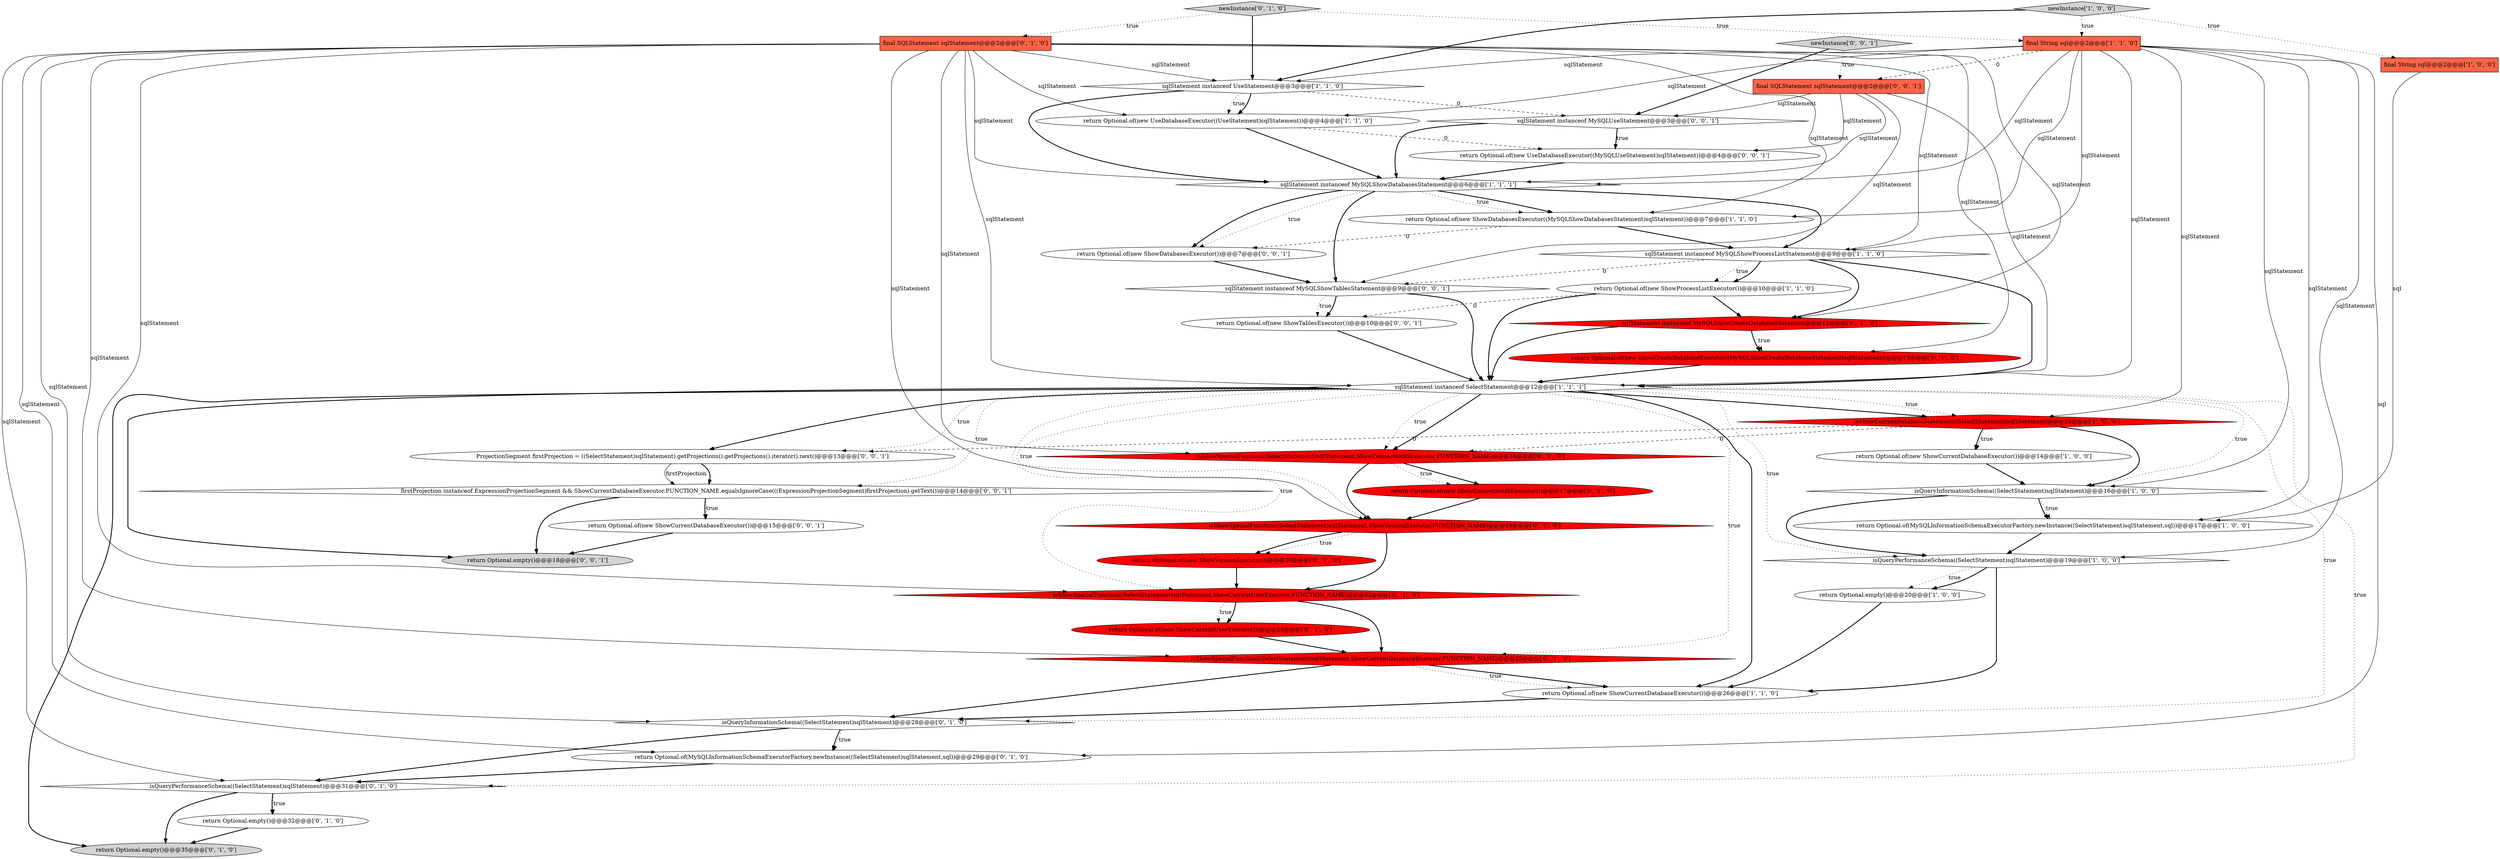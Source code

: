 digraph {
18 [style = filled, label = "return Optional.empty()@@@32@@@['0', '1', '0']", fillcolor = white, shape = ellipse image = "AAA0AAABBB2BBB"];
20 [style = filled, label = "isShowSpecialFunction((SelectStatement)sqlStatement,ShowConnectionIdExecutor.FUNCTION_NAME)@@@16@@@['0', '1', '0']", fillcolor = red, shape = diamond image = "AAA1AAABBB2BBB"];
3 [style = filled, label = "return Optional.of(new ShowProcessListExecutor())@@@10@@@['1', '1', '0']", fillcolor = white, shape = ellipse image = "AAA0AAABBB1BBB"];
39 [style = filled, label = "return Optional.of(new ShowTablesExecutor())@@@10@@@['0', '0', '1']", fillcolor = white, shape = ellipse image = "AAA0AAABBB3BBB"];
5 [style = filled, label = "return Optional.of(new ShowCurrentDatabaseExecutor())@@@26@@@['1', '1', '0']", fillcolor = white, shape = ellipse image = "AAA0AAABBB1BBB"];
9 [style = filled, label = "return Optional.of(new ShowDatabasesExecutor((MySQLShowDatabasesStatement)sqlStatement))@@@7@@@['1', '1', '0']", fillcolor = white, shape = ellipse image = "AAA0AAABBB1BBB"];
24 [style = filled, label = "isShowSpecialFunction((SelectStatement)sqlStatement,ShowVersionExecutor.FUNCTION_NAME)@@@19@@@['0', '1', '0']", fillcolor = red, shape = diamond image = "AAA1AAABBB2BBB"];
11 [style = filled, label = "isQueryPerformanceSchema((SelectStatement)sqlStatement)@@@19@@@['1', '0', '0']", fillcolor = white, shape = diamond image = "AAA0AAABBB1BBB"];
28 [style = filled, label = "sqlStatement instanceof MySQLShowCreateDatabaseStatement@@@12@@@['0', '1', '0']", fillcolor = red, shape = diamond image = "AAA1AAABBB2BBB"];
0 [style = filled, label = "sqlStatement instanceof UseStatement@@@3@@@['1', '1', '0']", fillcolor = white, shape = diamond image = "AAA0AAABBB1BBB"];
23 [style = filled, label = "isQueryInformationSchema((SelectStatement)sqlStatement)@@@28@@@['0', '1', '0']", fillcolor = white, shape = diamond image = "AAA0AAABBB2BBB"];
27 [style = filled, label = "isShowSpecialFunction((SelectStatement)sqlStatement,ShowCurrentDatabaseExecutor.FUNCTION_NAME)@@@25@@@['0', '1', '0']", fillcolor = red, shape = diamond image = "AAA1AAABBB2BBB"];
2 [style = filled, label = "return Optional.of(MySQLInformationSchemaExecutorFactory.newInstance((SelectStatement)sqlStatement,sql))@@@17@@@['1', '0', '0']", fillcolor = white, shape = ellipse image = "AAA0AAABBB1BBB"];
12 [style = filled, label = "return Optional.empty()@@@20@@@['1', '0', '0']", fillcolor = white, shape = ellipse image = "AAA0AAABBB1BBB"];
33 [style = filled, label = "return Optional.empty()@@@18@@@['0', '0', '1']", fillcolor = lightgray, shape = ellipse image = "AAA0AAABBB3BBB"];
8 [style = filled, label = "sqlStatement instanceof SelectStatement@@@12@@@['1', '1', '1']", fillcolor = white, shape = diamond image = "AAA0AAABBB1BBB"];
16 [style = filled, label = "final String sql@@@2@@@['1', '1', '0']", fillcolor = tomato, shape = box image = "AAA0AAABBB1BBB"];
13 [style = filled, label = "final String sql@@@2@@@['1', '0', '0']", fillcolor = tomato, shape = box image = "AAA0AAABBB1BBB"];
10 [style = filled, label = "return Optional.of(new ShowCurrentDatabaseExecutor())@@@14@@@['1', '0', '0']", fillcolor = white, shape = ellipse image = "AAA0AAABBB1BBB"];
4 [style = filled, label = "isQueryInformationSchema((SelectStatement)sqlStatement)@@@16@@@['1', '0', '0']", fillcolor = white, shape = diamond image = "AAA0AAABBB1BBB"];
30 [style = filled, label = "return Optional.of(MySQLInformationSchemaExecutorFactory.newInstance((SelectStatement)sqlStatement,sql))@@@29@@@['0', '1', '0']", fillcolor = white, shape = ellipse image = "AAA0AAABBB2BBB"];
6 [style = filled, label = "sqlStatement instanceof MySQLShowDatabasesStatement@@@6@@@['1', '1', '1']", fillcolor = white, shape = diamond image = "AAA0AAABBB1BBB"];
14 [style = filled, label = "isShowCurrentDatabaseStatement((SelectStatement)sqlStatement)@@@13@@@['1', '0', '0']", fillcolor = red, shape = diamond image = "AAA1AAABBB1BBB"];
42 [style = filled, label = "firstProjection instanceof ExpressionProjectionSegment && ShowCurrentDatabaseExecutor.FUNCTION_NAME.equalsIgnoreCase(((ExpressionProjectionSegment)firstProjection).getText())@@@14@@@['0', '0', '1']", fillcolor = white, shape = diamond image = "AAA0AAABBB3BBB"];
7 [style = filled, label = "return Optional.of(new UseDatabaseExecutor((UseStatement)sqlStatement))@@@4@@@['1', '1', '0']", fillcolor = white, shape = ellipse image = "AAA0AAABBB1BBB"];
21 [style = filled, label = "final SQLStatement sqlStatement@@@2@@@['0', '1', '0']", fillcolor = tomato, shape = box image = "AAA0AAABBB2BBB"];
40 [style = filled, label = "return Optional.of(new ShowDatabasesExecutor())@@@7@@@['0', '0', '1']", fillcolor = white, shape = ellipse image = "AAA0AAABBB3BBB"];
25 [style = filled, label = "return Optional.of(new ShowCurrentUserExecutor())@@@23@@@['0', '1', '0']", fillcolor = red, shape = ellipse image = "AAA1AAABBB2BBB"];
31 [style = filled, label = "newInstance['0', '1', '0']", fillcolor = lightgray, shape = diamond image = "AAA0AAABBB2BBB"];
15 [style = filled, label = "newInstance['1', '0', '0']", fillcolor = lightgray, shape = diamond image = "AAA0AAABBB1BBB"];
1 [style = filled, label = "sqlStatement instanceof MySQLShowProcessListStatement@@@9@@@['1', '1', '0']", fillcolor = white, shape = diamond image = "AAA0AAABBB1BBB"];
29 [style = filled, label = "return Optional.of(new ShowConnectionIdExecutor())@@@17@@@['0', '1', '0']", fillcolor = red, shape = ellipse image = "AAA1AAABBB2BBB"];
35 [style = filled, label = "sqlStatement instanceof MySQLUseStatement@@@3@@@['0', '0', '1']", fillcolor = white, shape = diamond image = "AAA0AAABBB3BBB"];
19 [style = filled, label = "return Optional.of(new ShowCreateDatabaseExecutor((MySQLShowCreateDatabaseStatement)sqlStatement))@@@13@@@['0', '1', '0']", fillcolor = red, shape = ellipse image = "AAA1AAABBB2BBB"];
36 [style = filled, label = "return Optional.of(new UseDatabaseExecutor((MySQLUseStatement)sqlStatement))@@@4@@@['0', '0', '1']", fillcolor = white, shape = ellipse image = "AAA0AAABBB3BBB"];
41 [style = filled, label = "newInstance['0', '0', '1']", fillcolor = lightgray, shape = diamond image = "AAA0AAABBB3BBB"];
37 [style = filled, label = "final SQLStatement sqlStatement@@@2@@@['0', '0', '1']", fillcolor = tomato, shape = box image = "AAA0AAABBB3BBB"];
38 [style = filled, label = "return Optional.of(new ShowCurrentDatabaseExecutor())@@@15@@@['0', '0', '1']", fillcolor = white, shape = ellipse image = "AAA0AAABBB3BBB"];
22 [style = filled, label = "return Optional.of(new ShowVersionExecutor())@@@20@@@['0', '1', '0']", fillcolor = red, shape = ellipse image = "AAA1AAABBB2BBB"];
32 [style = filled, label = "isShowSpecialFunction((SelectStatement)sqlStatement,ShowCurrentUserExecutor.FUNCTION_NAME)@@@22@@@['0', '1', '0']", fillcolor = red, shape = diamond image = "AAA1AAABBB2BBB"];
34 [style = filled, label = "sqlStatement instanceof MySQLShowTablesStatement@@@9@@@['0', '0', '1']", fillcolor = white, shape = diamond image = "AAA0AAABBB3BBB"];
26 [style = filled, label = "return Optional.empty()@@@35@@@['0', '1', '0']", fillcolor = lightgray, shape = ellipse image = "AAA0AAABBB2BBB"];
43 [style = filled, label = "ProjectionSegment firstProjection = ((SelectStatement)sqlStatement).getProjections().getProjections().iterator().next()@@@13@@@['0', '0', '1']", fillcolor = white, shape = ellipse image = "AAA0AAABBB3BBB"];
17 [style = filled, label = "isQueryPerformanceSchema((SelectStatement)sqlStatement)@@@31@@@['0', '1', '0']", fillcolor = white, shape = diamond image = "AAA0AAABBB2BBB"];
21->7 [style = solid, label="sqlStatement"];
21->17 [style = solid, label="sqlStatement"];
37->35 [style = solid, label="sqlStatement"];
12->5 [style = bold, label=""];
11->12 [style = dotted, label="true"];
24->32 [style = bold, label=""];
43->42 [style = bold, label=""];
14->20 [style = dashed, label="0"];
28->19 [style = dotted, label="true"];
37->36 [style = solid, label="sqlStatement"];
8->4 [style = dotted, label="true"];
37->6 [style = solid, label="sqlStatement"];
1->3 [style = dotted, label="true"];
31->21 [style = dotted, label="true"];
1->28 [style = bold, label=""];
32->25 [style = dotted, label="true"];
8->20 [style = bold, label=""];
15->0 [style = bold, label=""];
32->25 [style = bold, label=""];
42->38 [style = dotted, label="true"];
21->0 [style = solid, label="sqlStatement"];
23->17 [style = bold, label=""];
8->20 [style = dotted, label="true"];
27->5 [style = bold, label=""];
16->2 [style = solid, label="sqlStatement"];
16->6 [style = solid, label="sqlStatement"];
0->7 [style = dotted, label="true"];
36->6 [style = bold, label=""];
16->4 [style = solid, label="sqlStatement"];
16->37 [style = dashed, label="0"];
23->30 [style = bold, label=""];
5->23 [style = bold, label=""];
3->39 [style = dashed, label="0"];
1->34 [style = dashed, label="0"];
8->17 [style = dotted, label="true"];
39->8 [style = bold, label=""];
14->10 [style = bold, label=""];
8->23 [style = dotted, label="true"];
22->32 [style = bold, label=""];
11->12 [style = bold, label=""];
4->2 [style = bold, label=""];
40->34 [style = bold, label=""];
34->8 [style = bold, label=""];
15->16 [style = dotted, label="true"];
15->13 [style = dotted, label="true"];
0->7 [style = bold, label=""];
21->23 [style = solid, label="sqlStatement"];
25->27 [style = bold, label=""];
8->43 [style = dotted, label="true"];
21->20 [style = solid, label="sqlStatement"];
24->22 [style = dotted, label="true"];
8->14 [style = dotted, label="true"];
7->6 [style = bold, label=""];
28->19 [style = bold, label=""];
0->35 [style = dashed, label="0"];
9->1 [style = bold, label=""];
38->33 [style = bold, label=""];
16->8 [style = solid, label="sqlStatement"];
42->38 [style = bold, label=""];
4->2 [style = dotted, label="true"];
37->8 [style = solid, label="sqlStatement"];
14->4 [style = bold, label=""];
21->1 [style = solid, label="sqlStatement"];
6->40 [style = dotted, label="true"];
8->33 [style = bold, label=""];
21->24 [style = solid, label="sqlStatement"];
1->8 [style = bold, label=""];
30->17 [style = bold, label=""];
6->34 [style = bold, label=""];
17->18 [style = dotted, label="true"];
16->11 [style = solid, label="sqlStatement"];
31->0 [style = bold, label=""];
16->7 [style = solid, label="sqlStatement"];
18->26 [style = bold, label=""];
1->3 [style = bold, label=""];
8->42 [style = dotted, label="true"];
8->14 [style = bold, label=""];
32->27 [style = bold, label=""];
21->9 [style = solid, label="sqlStatement"];
41->37 [style = dotted, label="true"];
8->24 [style = dotted, label="true"];
34->39 [style = dotted, label="true"];
6->1 [style = bold, label=""];
11->5 [style = bold, label=""];
3->28 [style = bold, label=""];
43->42 [style = solid, label="firstProjection"];
21->8 [style = solid, label="sqlStatement"];
6->9 [style = dotted, label="true"];
3->8 [style = bold, label=""];
28->8 [style = bold, label=""];
34->39 [style = bold, label=""];
8->11 [style = dotted, label="true"];
21->27 [style = solid, label="sqlStatement"];
2->11 [style = bold, label=""];
21->32 [style = solid, label="sqlStatement"];
41->35 [style = bold, label=""];
16->1 [style = solid, label="sqlStatement"];
16->30 [style = solid, label="sql"];
27->5 [style = dotted, label="true"];
17->26 [style = bold, label=""];
16->14 [style = solid, label="sqlStatement"];
21->6 [style = solid, label="sqlStatement"];
20->29 [style = bold, label=""];
0->6 [style = bold, label=""];
35->6 [style = bold, label=""];
35->36 [style = dotted, label="true"];
21->28 [style = solid, label="sqlStatement"];
16->0 [style = solid, label="sqlStatement"];
23->30 [style = dotted, label="true"];
42->33 [style = bold, label=""];
8->43 [style = bold, label=""];
31->16 [style = dotted, label="true"];
8->32 [style = dotted, label="true"];
24->22 [style = bold, label=""];
14->10 [style = dotted, label="true"];
21->19 [style = solid, label="sqlStatement"];
21->30 [style = solid, label="sqlStatement"];
19->8 [style = bold, label=""];
16->9 [style = solid, label="sqlStatement"];
14->43 [style = dashed, label="0"];
9->40 [style = dashed, label="0"];
8->5 [style = bold, label=""];
20->29 [style = dotted, label="true"];
6->40 [style = bold, label=""];
13->2 [style = solid, label="sql"];
10->4 [style = bold, label=""];
37->34 [style = solid, label="sqlStatement"];
27->23 [style = bold, label=""];
35->36 [style = bold, label=""];
8->27 [style = dotted, label="true"];
6->9 [style = bold, label=""];
4->11 [style = bold, label=""];
20->24 [style = bold, label=""];
29->24 [style = bold, label=""];
7->36 [style = dashed, label="0"];
17->18 [style = bold, label=""];
8->26 [style = bold, label=""];
}
